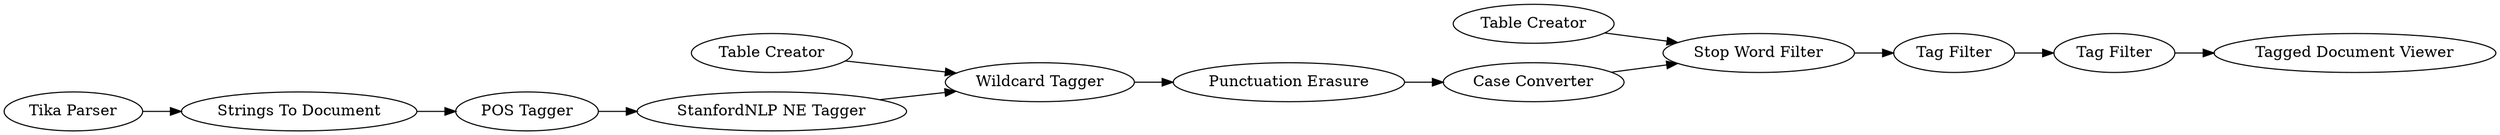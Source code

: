 digraph {
	"151914671454983103_9" [label="StanfordNLP NE Tagger"]
	"2749438672312138884_20" [label="Tag Filter"]
	"151914671454983103_10" [label="Wildcard Tagger"]
	"2749438672312138884_15" [label="Stop Word Filter"]
	"151914671454983103_4" [label="Tika Parser"]
	"151914671454983103_7" [label="POS Tagger"]
	"151914671454983103_11" [label="Table Creator"]
	"151914671454983103_5" [label="Strings To Document"]
	"2749438672312138884_18" [label="Tagged Document Viewer"]
	"2749438672312138884_19" [label="Table Creator"]
	"2749438672312138884_12" [label="Punctuation Erasure"]
	"2749438672312138884_16" [label="Case Converter"]
	"2749438672312138884_17" [label="Tag Filter"]
	"2749438672312138884_16" -> "2749438672312138884_15"
	"151914671454983103_4" -> "151914671454983103_5"
	"2749438672312138884_17" -> "2749438672312138884_20"
	"151914671454983103_10" -> "2749438672312138884_12"
	"151914671454983103_9" -> "151914671454983103_10"
	"2749438672312138884_15" -> "2749438672312138884_17"
	"151914671454983103_7" -> "151914671454983103_9"
	"2749438672312138884_12" -> "2749438672312138884_16"
	"2749438672312138884_20" -> "2749438672312138884_18"
	"151914671454983103_5" -> "151914671454983103_7"
	"151914671454983103_11" -> "151914671454983103_10"
	"2749438672312138884_19" -> "2749438672312138884_15"
	rankdir=LR
}
